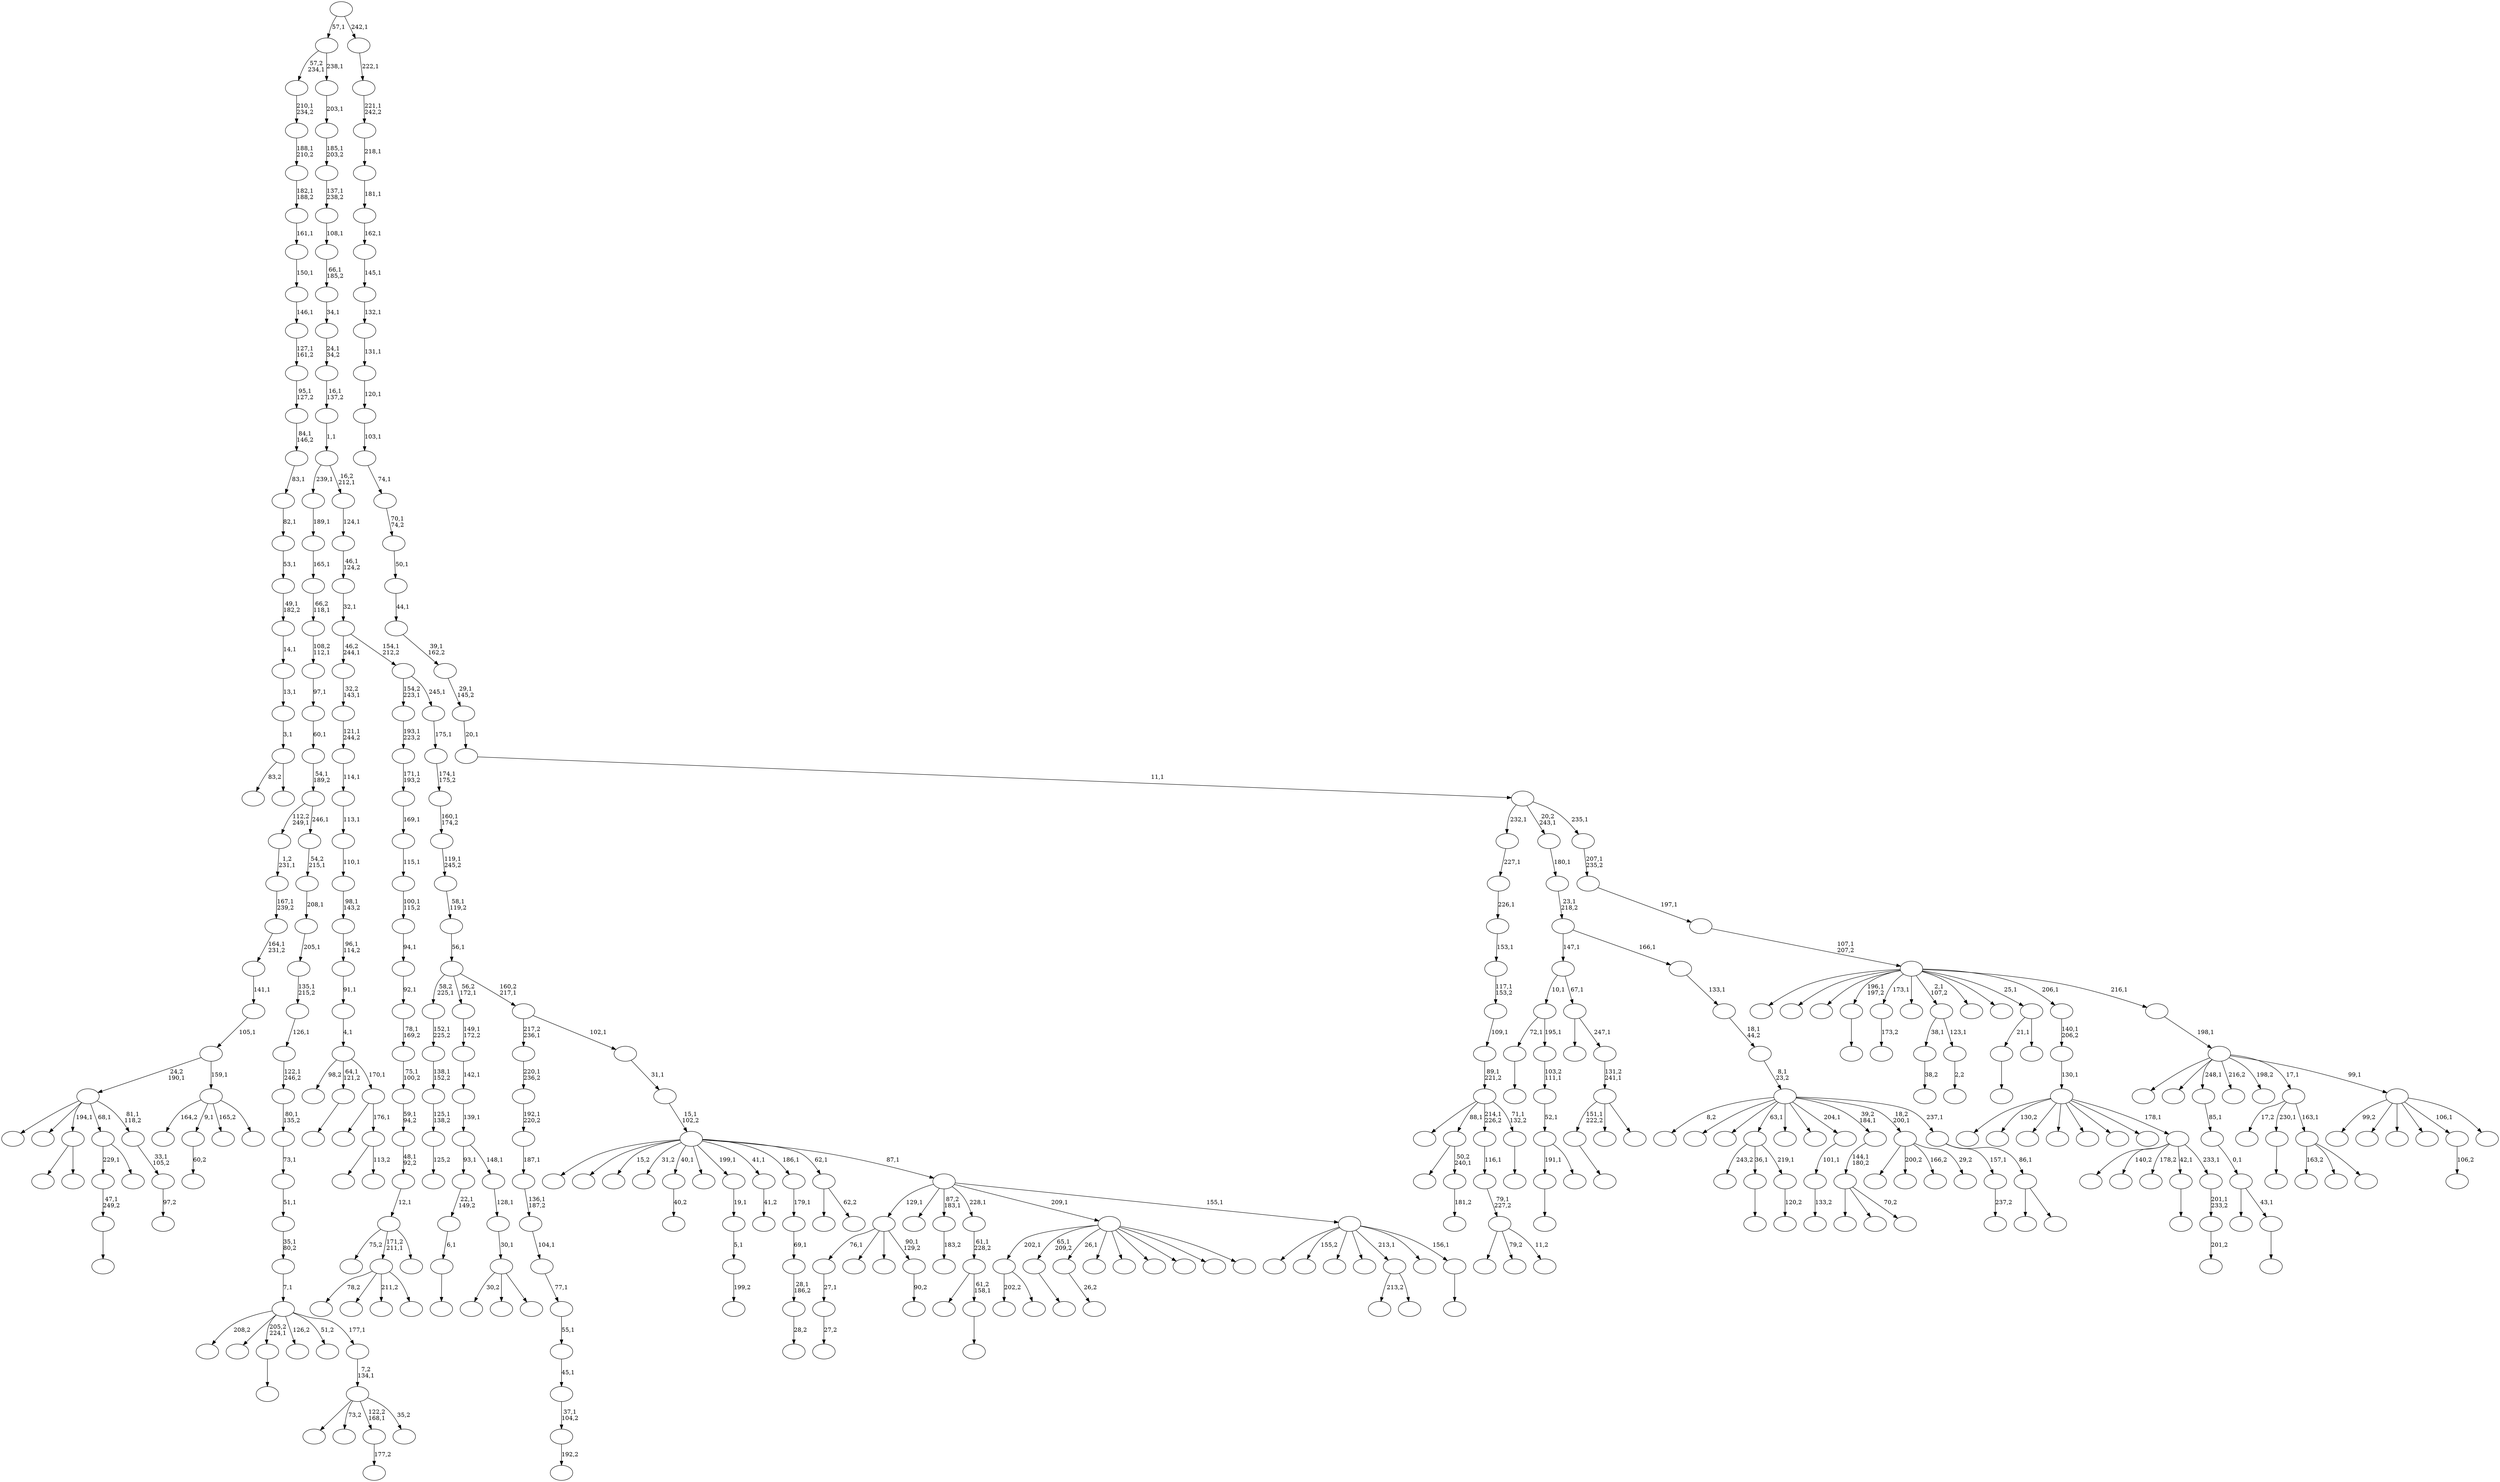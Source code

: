 digraph T {
	400 [label=""]
	399 [label=""]
	398 [label=""]
	397 [label=""]
	396 [label=""]
	395 [label=""]
	394 [label=""]
	393 [label=""]
	392 [label=""]
	391 [label=""]
	390 [label=""]
	389 [label=""]
	388 [label=""]
	387 [label=""]
	386 [label=""]
	385 [label=""]
	384 [label=""]
	383 [label=""]
	382 [label=""]
	381 [label=""]
	380 [label=""]
	379 [label=""]
	378 [label=""]
	377 [label=""]
	376 [label=""]
	375 [label=""]
	374 [label=""]
	373 [label=""]
	372 [label=""]
	371 [label=""]
	370 [label=""]
	369 [label=""]
	368 [label=""]
	367 [label=""]
	366 [label=""]
	365 [label=""]
	364 [label=""]
	363 [label=""]
	362 [label=""]
	361 [label=""]
	360 [label=""]
	359 [label=""]
	358 [label=""]
	357 [label=""]
	356 [label=""]
	355 [label=""]
	354 [label=""]
	353 [label=""]
	352 [label=""]
	351 [label=""]
	350 [label=""]
	349 [label=""]
	348 [label=""]
	347 [label=""]
	346 [label=""]
	345 [label=""]
	344 [label=""]
	343 [label=""]
	342 [label=""]
	341 [label=""]
	340 [label=""]
	339 [label=""]
	338 [label=""]
	337 [label=""]
	336 [label=""]
	335 [label=""]
	334 [label=""]
	333 [label=""]
	332 [label=""]
	331 [label=""]
	330 [label=""]
	329 [label=""]
	328 [label=""]
	327 [label=""]
	326 [label=""]
	325 [label=""]
	324 [label=""]
	323 [label=""]
	322 [label=""]
	321 [label=""]
	320 [label=""]
	319 [label=""]
	318 [label=""]
	317 [label=""]
	316 [label=""]
	315 [label=""]
	314 [label=""]
	313 [label=""]
	312 [label=""]
	311 [label=""]
	310 [label=""]
	309 [label=""]
	308 [label=""]
	307 [label=""]
	306 [label=""]
	305 [label=""]
	304 [label=""]
	303 [label=""]
	302 [label=""]
	301 [label=""]
	300 [label=""]
	299 [label=""]
	298 [label=""]
	297 [label=""]
	296 [label=""]
	295 [label=""]
	294 [label=""]
	293 [label=""]
	292 [label=""]
	291 [label=""]
	290 [label=""]
	289 [label=""]
	288 [label=""]
	287 [label=""]
	286 [label=""]
	285 [label=""]
	284 [label=""]
	283 [label=""]
	282 [label=""]
	281 [label=""]
	280 [label=""]
	279 [label=""]
	278 [label=""]
	277 [label=""]
	276 [label=""]
	275 [label=""]
	274 [label=""]
	273 [label=""]
	272 [label=""]
	271 [label=""]
	270 [label=""]
	269 [label=""]
	268 [label=""]
	267 [label=""]
	266 [label=""]
	265 [label=""]
	264 [label=""]
	263 [label=""]
	262 [label=""]
	261 [label=""]
	260 [label=""]
	259 [label=""]
	258 [label=""]
	257 [label=""]
	256 [label=""]
	255 [label=""]
	254 [label=""]
	253 [label=""]
	252 [label=""]
	251 [label=""]
	250 [label=""]
	249 [label=""]
	248 [label=""]
	247 [label=""]
	246 [label=""]
	245 [label=""]
	244 [label=""]
	243 [label=""]
	242 [label=""]
	241 [label=""]
	240 [label=""]
	239 [label=""]
	238 [label=""]
	237 [label=""]
	236 [label=""]
	235 [label=""]
	234 [label=""]
	233 [label=""]
	232 [label=""]
	231 [label=""]
	230 [label=""]
	229 [label=""]
	228 [label=""]
	227 [label=""]
	226 [label=""]
	225 [label=""]
	224 [label=""]
	223 [label=""]
	222 [label=""]
	221 [label=""]
	220 [label=""]
	219 [label=""]
	218 [label=""]
	217 [label=""]
	216 [label=""]
	215 [label=""]
	214 [label=""]
	213 [label=""]
	212 [label=""]
	211 [label=""]
	210 [label=""]
	209 [label=""]
	208 [label=""]
	207 [label=""]
	206 [label=""]
	205 [label=""]
	204 [label=""]
	203 [label=""]
	202 [label=""]
	201 [label=""]
	200 [label=""]
	199 [label=""]
	198 [label=""]
	197 [label=""]
	196 [label=""]
	195 [label=""]
	194 [label=""]
	193 [label=""]
	192 [label=""]
	191 [label=""]
	190 [label=""]
	189 [label=""]
	188 [label=""]
	187 [label=""]
	186 [label=""]
	185 [label=""]
	184 [label=""]
	183 [label=""]
	182 [label=""]
	181 [label=""]
	180 [label=""]
	179 [label=""]
	178 [label=""]
	177 [label=""]
	176 [label=""]
	175 [label=""]
	174 [label=""]
	173 [label=""]
	172 [label=""]
	171 [label=""]
	170 [label=""]
	169 [label=""]
	168 [label=""]
	167 [label=""]
	166 [label=""]
	165 [label=""]
	164 [label=""]
	163 [label=""]
	162 [label=""]
	161 [label=""]
	160 [label=""]
	159 [label=""]
	158 [label=""]
	157 [label=""]
	156 [label=""]
	155 [label=""]
	154 [label=""]
	153 [label=""]
	152 [label=""]
	151 [label=""]
	150 [label=""]
	149 [label=""]
	148 [label=""]
	147 [label=""]
	146 [label=""]
	145 [label=""]
	144 [label=""]
	143 [label=""]
	142 [label=""]
	141 [label=""]
	140 [label=""]
	139 [label=""]
	138 [label=""]
	137 [label=""]
	136 [label=""]
	135 [label=""]
	134 [label=""]
	133 [label=""]
	132 [label=""]
	131 [label=""]
	130 [label=""]
	129 [label=""]
	128 [label=""]
	127 [label=""]
	126 [label=""]
	125 [label=""]
	124 [label=""]
	123 [label=""]
	122 [label=""]
	121 [label=""]
	120 [label=""]
	119 [label=""]
	118 [label=""]
	117 [label=""]
	116 [label=""]
	115 [label=""]
	114 [label=""]
	113 [label=""]
	112 [label=""]
	111 [label=""]
	110 [label=""]
	109 [label=""]
	108 [label=""]
	107 [label=""]
	106 [label=""]
	105 [label=""]
	104 [label=""]
	103 [label=""]
	102 [label=""]
	101 [label=""]
	100 [label=""]
	99 [label=""]
	98 [label=""]
	97 [label=""]
	96 [label=""]
	95 [label=""]
	94 [label=""]
	93 [label=""]
	92 [label=""]
	91 [label=""]
	90 [label=""]
	89 [label=""]
	88 [label=""]
	87 [label=""]
	86 [label=""]
	85 [label=""]
	84 [label=""]
	83 [label=""]
	82 [label=""]
	81 [label=""]
	80 [label=""]
	79 [label=""]
	78 [label=""]
	77 [label=""]
	76 [label=""]
	75 [label=""]
	74 [label=""]
	73 [label=""]
	72 [label=""]
	71 [label=""]
	70 [label=""]
	69 [label=""]
	68 [label=""]
	67 [label=""]
	66 [label=""]
	65 [label=""]
	64 [label=""]
	63 [label=""]
	62 [label=""]
	61 [label=""]
	60 [label=""]
	59 [label=""]
	58 [label=""]
	57 [label=""]
	56 [label=""]
	55 [label=""]
	54 [label=""]
	53 [label=""]
	52 [label=""]
	51 [label=""]
	50 [label=""]
	49 [label=""]
	48 [label=""]
	47 [label=""]
	46 [label=""]
	45 [label=""]
	44 [label=""]
	43 [label=""]
	42 [label=""]
	41 [label=""]
	40 [label=""]
	39 [label=""]
	38 [label=""]
	37 [label=""]
	36 [label=""]
	35 [label=""]
	34 [label=""]
	33 [label=""]
	32 [label=""]
	31 [label=""]
	30 [label=""]
	29 [label=""]
	28 [label=""]
	27 [label=""]
	26 [label=""]
	25 [label=""]
	24 [label=""]
	23 [label=""]
	22 [label=""]
	21 [label=""]
	20 [label=""]
	19 [label=""]
	18 [label=""]
	17 [label=""]
	16 [label=""]
	15 [label=""]
	14 [label=""]
	13 [label=""]
	12 [label=""]
	11 [label=""]
	10 [label=""]
	9 [label=""]
	8 [label=""]
	7 [label=""]
	6 [label=""]
	5 [label=""]
	4 [label=""]
	3 [label=""]
	2 [label=""]
	1 [label=""]
	0 [label=""]
	391 -> 392 [label="60,2"]
	379 -> 399 [label="202,2"]
	379 -> 380 [label=""]
	372 -> 373 [label=""]
	370 -> 371 [label="26,2"]
	368 -> 369 [label="192,2"]
	367 -> 368 [label="37,1\n104,2"]
	366 -> 367 [label="45,1"]
	365 -> 366 [label="55,1"]
	364 -> 365 [label="77,1"]
	363 -> 364 [label="104,1"]
	362 -> 363 [label="136,1\n187,2"]
	361 -> 362 [label="187,1"]
	360 -> 361 [label="192,1\n220,2"]
	359 -> 360 [label="220,1\n236,2"]
	353 -> 354 [label="27,2"]
	352 -> 353 [label="27,1"]
	350 -> 351 [label="125,2"]
	349 -> 350 [label="125,1\n138,2"]
	348 -> 349 [label="138,1\n152,2"]
	347 -> 348 [label="152,1\n225,2"]
	345 -> 346 [label=""]
	338 -> 339 [label=""]
	337 -> 338 [label="47,1\n249,2"]
	331 -> 332 [label=""]
	329 -> 330 [label=""]
	327 -> 345 [label="191,1"]
	327 -> 328 [label=""]
	326 -> 327 [label="52,1"]
	325 -> 326 [label="103,2\n111,1"]
	324 -> 331 [label="72,1"]
	324 -> 325 [label="195,1"]
	320 -> 375 [label=""]
	320 -> 321 [label=""]
	316 -> 317 [label=""]
	314 -> 315 [label="38,2"]
	312 -> 313 [label="173,2"]
	309 -> 310 [label=""]
	305 -> 306 [label=""]
	304 -> 305 [label="6,1"]
	303 -> 304 [label="22,1\n149,2"]
	301 -> 337 [label="229,1"]
	301 -> 302 [label=""]
	281 -> 282 [label="97,2"]
	280 -> 281 [label="33,1\n105,2"]
	279 -> 397 [label=""]
	279 -> 394 [label=""]
	279 -> 320 [label="194,1"]
	279 -> 301 [label="68,1"]
	279 -> 280 [label="81,1\n118,2"]
	272 -> 273 [label="106,2"]
	270 -> 271 [label=""]
	268 -> 269 [label="90,2"]
	267 -> 352 [label="76,1"]
	267 -> 334 [label=""]
	267 -> 292 [label=""]
	267 -> 268 [label="90,1\n129,2"]
	265 -> 266 [label=""]
	263 -> 298 [label="30,2"]
	263 -> 283 [label=""]
	263 -> 264 [label=""]
	262 -> 263 [label="30,1"]
	261 -> 262 [label="128,1"]
	260 -> 303 [label="93,1"]
	260 -> 261 [label="148,1"]
	259 -> 260 [label="139,1"]
	258 -> 259 [label="142,1"]
	257 -> 258 [label="149,1\n172,2"]
	251 -> 384 [label="83,2"]
	251 -> 252 [label=""]
	250 -> 251 [label="3,1"]
	249 -> 250 [label="13,1"]
	248 -> 249 [label="14,1"]
	247 -> 248 [label="49,1\n182,2"]
	246 -> 247 [label="53,1"]
	245 -> 246 [label="82,1"]
	244 -> 245 [label="83,1"]
	243 -> 244 [label="84,1\n146,2"]
	242 -> 243 [label="95,1\n127,2"]
	241 -> 242 [label="127,1\n161,2"]
	240 -> 241 [label="146,1"]
	239 -> 240 [label="150,1"]
	238 -> 239 [label="161,1"]
	237 -> 238 [label="182,1\n188,2"]
	236 -> 237 [label="188,1\n210,2"]
	235 -> 236 [label="210,1\n234,2"]
	233 -> 234 [label=""]
	232 -> 299 [label=""]
	232 -> 233 [label="43,1"]
	231 -> 232 [label="0,1"]
	230 -> 231 [label="85,1"]
	227 -> 228 [label="40,2"]
	224 -> 225 [label="120,2"]
	223 -> 396 [label="243,2"]
	223 -> 329 [label="36,1"]
	223 -> 224 [label="219,1"]
	218 -> 377 [label=""]
	218 -> 219 [label="113,2"]
	217 -> 277 [label=""]
	217 -> 218 [label="176,1"]
	216 -> 294 [label="98,2"]
	216 -> 270 [label="64,1\n121,2"]
	216 -> 217 [label="170,1"]
	215 -> 216 [label="4,1"]
	214 -> 215 [label="91,1"]
	213 -> 214 [label="96,1\n114,2"]
	212 -> 213 [label="98,1\n143,2"]
	211 -> 212 [label="110,1"]
	210 -> 211 [label="113,1"]
	209 -> 210 [label="114,1"]
	208 -> 209 [label="121,1\n244,2"]
	207 -> 208 [label="32,2\n143,1"]
	205 -> 206 [label="181,2"]
	204 -> 293 [label=""]
	204 -> 205 [label="50,2\n240,1"]
	201 -> 202 [label=""]
	199 -> 200 [label="2,2"]
	198 -> 314 [label="38,1"]
	198 -> 199 [label="123,1"]
	193 -> 194 [label="133,2"]
	192 -> 193 [label="101,1"]
	190 -> 191 [label="183,2"]
	188 -> 398 [label="164,2"]
	188 -> 391 [label="9,1"]
	188 -> 286 [label="165,2"]
	188 -> 189 [label=""]
	187 -> 279 [label="24,2\n190,1"]
	187 -> 188 [label="159,1"]
	186 -> 187 [label="105,1"]
	185 -> 186 [label="141,1"]
	184 -> 185 [label="164,1\n231,2"]
	183 -> 184 [label="167,1\n239,2"]
	182 -> 183 [label="1,2\n231,1"]
	179 -> 180 [label="177,2"]
	177 -> 385 [label=""]
	177 -> 226 [label=""]
	177 -> 178 [label="70,2"]
	176 -> 177 [label="144,1\n180,2"]
	172 -> 173 [label=""]
	170 -> 171 [label=""]
	168 -> 197 [label="213,2"]
	168 -> 169 [label=""]
	165 -> 166 [label=""]
	164 -> 383 [label=""]
	164 -> 165 [label="61,2\n158,1"]
	163 -> 164 [label="61,1\n228,2"]
	159 -> 393 [label=""]
	159 -> 256 [label="200,2"]
	159 -> 175 [label="166,2"]
	159 -> 160 [label="29,2"]
	155 -> 376 [label=""]
	155 -> 288 [label="79,2"]
	155 -> 156 [label="11,2"]
	154 -> 155 [label="79,1\n227,2"]
	153 -> 154 [label="116,1"]
	150 -> 378 [label=""]
	150 -> 295 [label="73,2"]
	150 -> 179 [label="122,2\n168,1"]
	150 -> 151 [label="35,2"]
	149 -> 150 [label="7,2\n134,1"]
	148 -> 311 [label="208,2"]
	148 -> 291 [label=""]
	148 -> 265 [label="205,2\n224,1"]
	148 -> 196 [label="126,2"]
	148 -> 167 [label="51,2"]
	148 -> 149 [label="177,1"]
	147 -> 148 [label="7,1"]
	146 -> 147 [label="35,1\n80,2"]
	145 -> 146 [label="51,1"]
	144 -> 145 [label="73,1"]
	143 -> 144 [label="80,1\n135,2"]
	142 -> 143 [label="122,1\n246,2"]
	141 -> 142 [label="126,1"]
	140 -> 141 [label="135,1\n215,2"]
	139 -> 140 [label="205,1"]
	138 -> 139 [label="208,1"]
	137 -> 138 [label="54,2\n215,1"]
	136 -> 182 [label="112,2\n249,1"]
	136 -> 137 [label="246,1"]
	135 -> 136 [label="54,1\n189,2"]
	134 -> 135 [label="60,1"]
	133 -> 134 [label="97,1"]
	132 -> 133 [label="108,2\n112,1"]
	131 -> 132 [label="66,2\n118,1"]
	130 -> 131 [label="165,1"]
	129 -> 130 [label="189,1"]
	126 -> 127 [label="199,2"]
	125 -> 126 [label="5,1"]
	124 -> 125 [label="19,1"]
	122 -> 123 [label="41,2"]
	120 -> 121 [label="28,2"]
	119 -> 120 [label="28,1\n186,2"]
	118 -> 119 [label="69,1"]
	117 -> 118 [label="179,1"]
	115 -> 170 [label="21,1"]
	115 -> 116 [label=""]
	113 -> 309 [label="151,1\n222,2"]
	113 -> 221 [label=""]
	113 -> 114 [label=""]
	112 -> 113 [label="131,2\n241,1"]
	111 -> 390 [label=""]
	111 -> 112 [label="247,1"]
	110 -> 324 [label="10,1"]
	110 -> 111 [label="67,1"]
	108 -> 336 [label="163,2"]
	108 -> 275 [label=""]
	108 -> 109 [label=""]
	107 -> 382 [label="17,2"]
	107 -> 172 [label="230,1"]
	107 -> 108 [label="163,1"]
	105 -> 379 [label="202,1"]
	105 -> 372 [label="65,1\n209,2"]
	105 -> 370 [label="26,1"]
	105 -> 344 [label=""]
	105 -> 285 [label=""]
	105 -> 254 [label=""]
	105 -> 162 [label=""]
	105 -> 157 [label=""]
	105 -> 106 [label=""]
	103 -> 104 [label="201,2"]
	102 -> 103 [label="201,1\n233,2"]
	101 -> 357 [label=""]
	101 -> 355 [label="140,2"]
	101 -> 296 [label="178,2"]
	101 -> 201 [label="42,1"]
	101 -> 102 [label="233,1"]
	100 -> 395 [label=""]
	100 -> 388 [label="130,2"]
	100 -> 386 [label=""]
	100 -> 358 [label=""]
	100 -> 318 [label=""]
	100 -> 284 [label=""]
	100 -> 158 [label=""]
	100 -> 101 [label="178,1"]
	99 -> 100 [label="130,1"]
	98 -> 99 [label="140,1\n206,2"]
	96 -> 374 [label="78,2"]
	96 -> 253 [label=""]
	96 -> 220 [label="211,2"]
	96 -> 97 [label=""]
	94 -> 95 [label=""]
	93 -> 342 [label=""]
	93 -> 204 [label="88,1"]
	93 -> 153 [label="214,1\n226,2"]
	93 -> 94 [label="71,1\n132,2"]
	92 -> 93 [label="89,1\n221,2"]
	91 -> 92 [label="109,1"]
	90 -> 91 [label="117,1\n153,2"]
	89 -> 90 [label="153,1"]
	88 -> 89 [label="226,1"]
	87 -> 88 [label="227,1"]
	85 -> 308 [label=""]
	85 -> 86 [label="62,2"]
	83 -> 278 [label="75,2"]
	83 -> 96 [label="171,2\n211,1"]
	83 -> 84 [label=""]
	82 -> 83 [label="12,1"]
	81 -> 82 [label="48,1\n92,2"]
	80 -> 81 [label="59,1\n94,2"]
	79 -> 80 [label="75,1\n100,2"]
	78 -> 79 [label="78,1\n169,2"]
	77 -> 78 [label="92,1"]
	76 -> 77 [label="94,1"]
	75 -> 76 [label="100,1\n115,2"]
	74 -> 75 [label="115,1"]
	73 -> 74 [label="169,1"]
	72 -> 73 [label="171,1\n193,2"]
	71 -> 72 [label="193,1\n223,2"]
	69 -> 70 [label=""]
	68 -> 389 [label=""]
	68 -> 356 [label="155,2"]
	68 -> 335 [label=""]
	68 -> 274 [label=""]
	68 -> 168 [label="213,1"]
	68 -> 161 [label=""]
	68 -> 69 [label="156,1"]
	67 -> 267 [label="129,1"]
	67 -> 229 [label=""]
	67 -> 190 [label="87,2\n183,1"]
	67 -> 163 [label="228,1"]
	67 -> 105 [label="209,1"]
	67 -> 68 [label="155,1"]
	66 -> 381 [label=""]
	66 -> 289 [label=""]
	66 -> 287 [label="15,2"]
	66 -> 255 [label="31,2"]
	66 -> 227 [label="40,1"]
	66 -> 128 [label=""]
	66 -> 124 [label="199,1"]
	66 -> 122 [label="41,1"]
	66 -> 117 [label="186,1"]
	66 -> 85 [label="62,1"]
	66 -> 67 [label="87,1"]
	65 -> 66 [label="15,1\n102,2"]
	64 -> 65 [label="31,1"]
	63 -> 359 [label="217,2\n236,1"]
	63 -> 64 [label="102,1"]
	62 -> 347 [label="58,2\n225,1"]
	62 -> 257 [label="56,2\n172,1"]
	62 -> 63 [label="160,2\n217,1"]
	61 -> 62 [label="56,1"]
	60 -> 61 [label="58,1\n119,2"]
	59 -> 60 [label="119,1\n245,2"]
	58 -> 59 [label="160,1\n174,2"]
	57 -> 58 [label="174,1\n175,2"]
	56 -> 57 [label="175,1"]
	55 -> 71 [label="154,2\n223,1"]
	55 -> 56 [label="245,1"]
	54 -> 207 [label="46,2\n244,1"]
	54 -> 55 [label="154,1\n212,2"]
	53 -> 54 [label="32,1"]
	52 -> 53 [label="46,1\n124,2"]
	51 -> 52 [label="124,1"]
	50 -> 129 [label="239,1"]
	50 -> 51 [label="16,2\n212,1"]
	49 -> 50 [label="1,1"]
	48 -> 49 [label="16,1\n137,2"]
	47 -> 48 [label="24,1\n34,2"]
	46 -> 47 [label="34,1"]
	45 -> 46 [label="66,1\n185,2"]
	44 -> 45 [label="108,1"]
	43 -> 44 [label="137,1\n238,2"]
	42 -> 43 [label="185,1\n203,2"]
	41 -> 42 [label="203,1"]
	40 -> 235 [label="57,2\n234,1"]
	40 -> 41 [label="238,1"]
	38 -> 39 [label="237,2"]
	36 -> 323 [label=""]
	36 -> 37 [label=""]
	35 -> 38 [label="157,1"]
	35 -> 36 [label="86,1"]
	34 -> 387 [label="8,2"]
	34 -> 340 [label=""]
	34 -> 297 [label=""]
	34 -> 223 [label="63,1"]
	34 -> 222 [label=""]
	34 -> 195 [label=""]
	34 -> 192 [label="204,1"]
	34 -> 176 [label="39,2\n184,1"]
	34 -> 159 [label="18,2\n200,1"]
	34 -> 35 [label="237,1"]
	33 -> 34 [label="8,1\n23,2"]
	32 -> 33 [label="18,1\n44,2"]
	31 -> 32 [label="133,1"]
	30 -> 110 [label="147,1"]
	30 -> 31 [label="166,1"]
	29 -> 30 [label="23,1\n218,2"]
	28 -> 29 [label="180,1"]
	26 -> 400 [label="99,2"]
	26 -> 343 [label=""]
	26 -> 333 [label=""]
	26 -> 307 [label=""]
	26 -> 272 [label="106,1"]
	26 -> 27 [label=""]
	25 -> 300 [label=""]
	25 -> 276 [label=""]
	25 -> 230 [label="248,1"]
	25 -> 203 [label="216,2"]
	25 -> 181 [label="198,2"]
	25 -> 107 [label="17,1"]
	25 -> 26 [label="99,1"]
	24 -> 25 [label="198,1"]
	23 -> 341 [label=""]
	23 -> 322 [label=""]
	23 -> 319 [label=""]
	23 -> 316 [label="196,1\n197,2"]
	23 -> 312 [label="173,1"]
	23 -> 290 [label=""]
	23 -> 198 [label="2,1\n107,2"]
	23 -> 174 [label=""]
	23 -> 152 [label=""]
	23 -> 115 [label="25,1"]
	23 -> 98 [label="206,1"]
	23 -> 24 [label="216,1"]
	22 -> 23 [label="107,1\n207,2"]
	21 -> 22 [label="197,1"]
	20 -> 21 [label="207,1\n235,2"]
	19 -> 87 [label="232,1"]
	19 -> 28 [label="20,2\n243,1"]
	19 -> 20 [label="235,1"]
	18 -> 19 [label="11,1"]
	17 -> 18 [label="20,1"]
	16 -> 17 [label="29,1\n145,2"]
	15 -> 16 [label="39,1\n162,2"]
	14 -> 15 [label="44,1"]
	13 -> 14 [label="50,1"]
	12 -> 13 [label="70,1\n74,2"]
	11 -> 12 [label="74,1"]
	10 -> 11 [label="103,1"]
	9 -> 10 [label="120,1"]
	8 -> 9 [label="131,1"]
	7 -> 8 [label="132,1"]
	6 -> 7 [label="145,1"]
	5 -> 6 [label="162,1"]
	4 -> 5 [label="181,1"]
	3 -> 4 [label="218,1"]
	2 -> 3 [label="221,1\n242,2"]
	1 -> 2 [label="222,1"]
	0 -> 40 [label="57,1"]
	0 -> 1 [label="242,1"]
}
